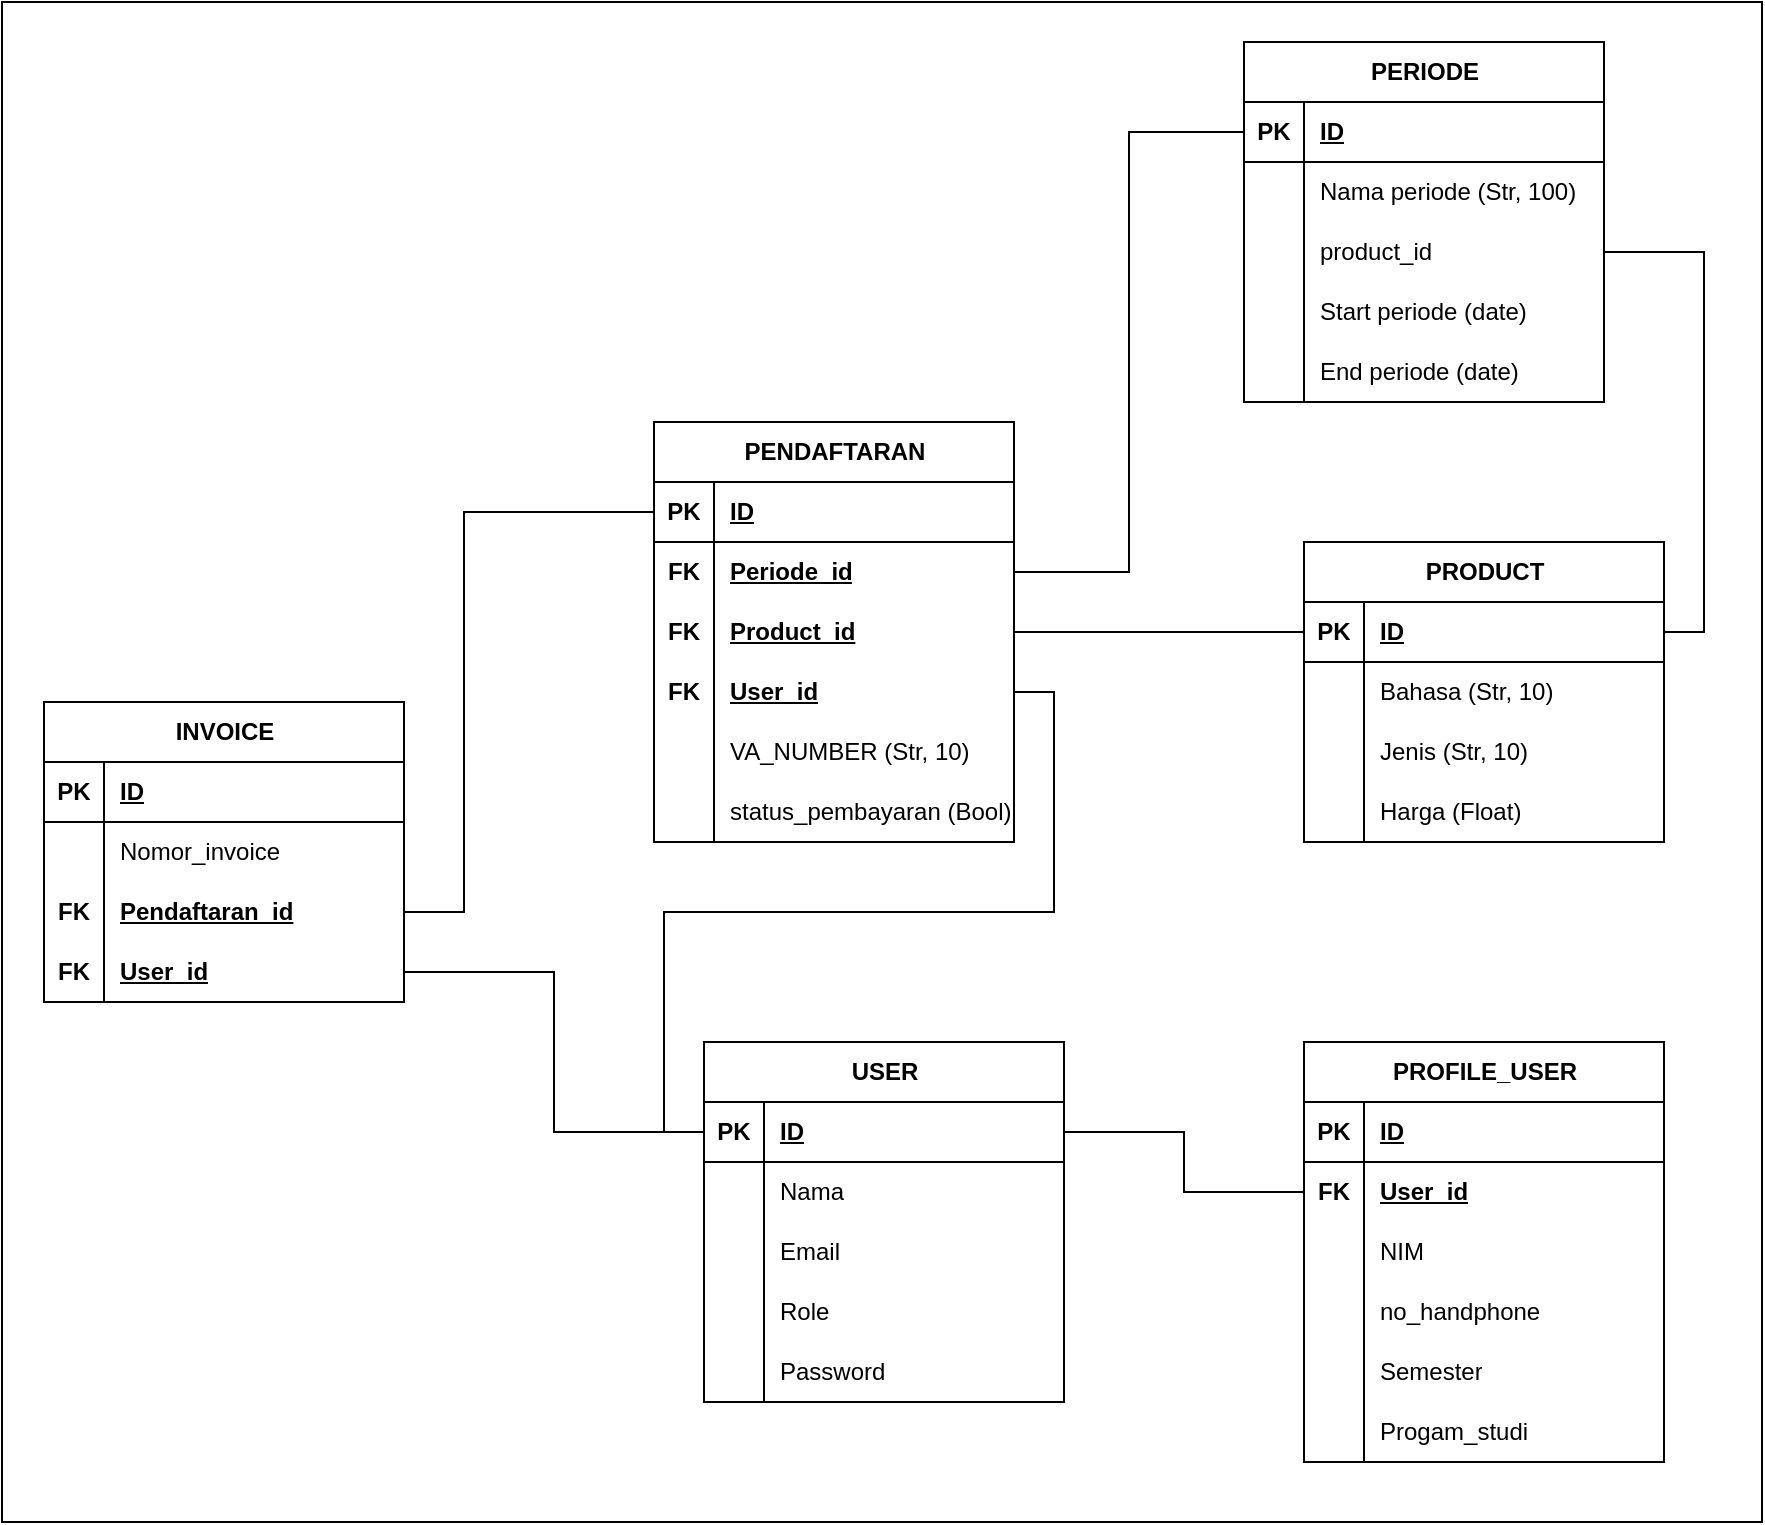 <mxfile version="21.1.5" type="device">
  <diagram name="Page-1" id="rP-vtgMovhmSjXOKPo4H">
    <mxGraphModel dx="1760" dy="924" grid="1" gridSize="10" guides="1" tooltips="1" connect="1" arrows="1" fold="1" page="1" pageScale="1" pageWidth="850" pageHeight="1100" math="0" shadow="0">
      <root>
        <mxCell id="0" />
        <mxCell id="1" parent="0" />
        <mxCell id="CBhzaZ_duoLaf4Y7LQS5-22" value="" style="rounded=0;whiteSpace=wrap;html=1;" vertex="1" parent="1">
          <mxGeometry width="880" height="760" as="geometry" />
        </mxCell>
        <mxCell id="bn5jRFNc3sSzFKXZeGzB-5" value="PENDAFTARAN" style="shape=table;startSize=30;container=1;collapsible=1;childLayout=tableLayout;fixedRows=1;rowLines=0;fontStyle=1;align=center;resizeLast=1;html=1;" parent="1" vertex="1">
          <mxGeometry x="326" y="210" width="180" height="210" as="geometry" />
        </mxCell>
        <mxCell id="bn5jRFNc3sSzFKXZeGzB-6" value="" style="shape=tableRow;horizontal=0;startSize=0;swimlaneHead=0;swimlaneBody=0;fillColor=none;collapsible=0;dropTarget=0;points=[[0,0.5],[1,0.5]];portConstraint=eastwest;top=0;left=0;right=0;bottom=1;" parent="bn5jRFNc3sSzFKXZeGzB-5" vertex="1">
          <mxGeometry y="30" width="180" height="30" as="geometry" />
        </mxCell>
        <mxCell id="bn5jRFNc3sSzFKXZeGzB-7" value="PK" style="shape=partialRectangle;connectable=0;fillColor=none;top=0;left=0;bottom=0;right=0;fontStyle=1;overflow=hidden;whiteSpace=wrap;html=1;" parent="bn5jRFNc3sSzFKXZeGzB-6" vertex="1">
          <mxGeometry width="30" height="30" as="geometry">
            <mxRectangle width="30" height="30" as="alternateBounds" />
          </mxGeometry>
        </mxCell>
        <mxCell id="bn5jRFNc3sSzFKXZeGzB-8" value="ID" style="shape=partialRectangle;connectable=0;fillColor=none;top=0;left=0;bottom=0;right=0;align=left;spacingLeft=6;fontStyle=5;overflow=hidden;whiteSpace=wrap;html=1;" parent="bn5jRFNc3sSzFKXZeGzB-6" vertex="1">
          <mxGeometry x="30" width="150" height="30" as="geometry">
            <mxRectangle width="150" height="30" as="alternateBounds" />
          </mxGeometry>
        </mxCell>
        <mxCell id="bn5jRFNc3sSzFKXZeGzB-18" value="" style="shape=tableRow;horizontal=0;startSize=0;swimlaneHead=0;swimlaneBody=0;fillColor=none;collapsible=0;dropTarget=0;points=[[0,0.5],[1,0.5]];portConstraint=eastwest;top=0;left=0;right=0;bottom=0;" parent="bn5jRFNc3sSzFKXZeGzB-5" vertex="1">
          <mxGeometry y="60" width="180" height="30" as="geometry" />
        </mxCell>
        <mxCell id="bn5jRFNc3sSzFKXZeGzB-19" value="&lt;b&gt;FK&lt;/b&gt;" style="shape=partialRectangle;connectable=0;fillColor=none;top=0;left=0;bottom=0;right=0;editable=1;overflow=hidden;whiteSpace=wrap;html=1;" parent="bn5jRFNc3sSzFKXZeGzB-18" vertex="1">
          <mxGeometry width="30" height="30" as="geometry">
            <mxRectangle width="30" height="30" as="alternateBounds" />
          </mxGeometry>
        </mxCell>
        <mxCell id="bn5jRFNc3sSzFKXZeGzB-20" value="&lt;b&gt;&lt;u&gt;Periode_id&lt;/u&gt;&lt;/b&gt;" style="shape=partialRectangle;connectable=0;fillColor=none;top=0;left=0;bottom=0;right=0;align=left;spacingLeft=6;overflow=hidden;whiteSpace=wrap;html=1;" parent="bn5jRFNc3sSzFKXZeGzB-18" vertex="1">
          <mxGeometry x="30" width="150" height="30" as="geometry">
            <mxRectangle width="150" height="30" as="alternateBounds" />
          </mxGeometry>
        </mxCell>
        <mxCell id="bn5jRFNc3sSzFKXZeGzB-9" value="" style="shape=tableRow;horizontal=0;startSize=0;swimlaneHead=0;swimlaneBody=0;fillColor=none;collapsible=0;dropTarget=0;points=[[0,0.5],[1,0.5]];portConstraint=eastwest;top=0;left=0;right=0;bottom=0;" parent="bn5jRFNc3sSzFKXZeGzB-5" vertex="1">
          <mxGeometry y="90" width="180" height="30" as="geometry" />
        </mxCell>
        <mxCell id="bn5jRFNc3sSzFKXZeGzB-10" value="&lt;b&gt;FK&lt;/b&gt;" style="shape=partialRectangle;connectable=0;fillColor=none;top=0;left=0;bottom=0;right=0;editable=1;overflow=hidden;whiteSpace=wrap;html=1;" parent="bn5jRFNc3sSzFKXZeGzB-9" vertex="1">
          <mxGeometry width="30" height="30" as="geometry">
            <mxRectangle width="30" height="30" as="alternateBounds" />
          </mxGeometry>
        </mxCell>
        <mxCell id="bn5jRFNc3sSzFKXZeGzB-11" value="&lt;b&gt;&lt;u&gt;Product_id&lt;/u&gt;&lt;/b&gt;" style="shape=partialRectangle;connectable=0;fillColor=none;top=0;left=0;bottom=0;right=0;align=left;spacingLeft=6;overflow=hidden;whiteSpace=wrap;html=1;" parent="bn5jRFNc3sSzFKXZeGzB-9" vertex="1">
          <mxGeometry x="30" width="150" height="30" as="geometry">
            <mxRectangle width="150" height="30" as="alternateBounds" />
          </mxGeometry>
        </mxCell>
        <mxCell id="bn5jRFNc3sSzFKXZeGzB-12" value="" style="shape=tableRow;horizontal=0;startSize=0;swimlaneHead=0;swimlaneBody=0;fillColor=none;collapsible=0;dropTarget=0;points=[[0,0.5],[1,0.5]];portConstraint=eastwest;top=0;left=0;right=0;bottom=0;" parent="bn5jRFNc3sSzFKXZeGzB-5" vertex="1">
          <mxGeometry y="120" width="180" height="30" as="geometry" />
        </mxCell>
        <mxCell id="bn5jRFNc3sSzFKXZeGzB-13" value="&lt;b&gt;FK&lt;/b&gt;" style="shape=partialRectangle;connectable=0;fillColor=none;top=0;left=0;bottom=0;right=0;editable=1;overflow=hidden;whiteSpace=wrap;html=1;" parent="bn5jRFNc3sSzFKXZeGzB-12" vertex="1">
          <mxGeometry width="30" height="30" as="geometry">
            <mxRectangle width="30" height="30" as="alternateBounds" />
          </mxGeometry>
        </mxCell>
        <mxCell id="bn5jRFNc3sSzFKXZeGzB-14" value="&lt;u&gt;&lt;b&gt;User_id&lt;/b&gt;&lt;/u&gt;" style="shape=partialRectangle;connectable=0;fillColor=none;top=0;left=0;bottom=0;right=0;align=left;spacingLeft=6;overflow=hidden;whiteSpace=wrap;html=1;" parent="bn5jRFNc3sSzFKXZeGzB-12" vertex="1">
          <mxGeometry x="30" width="150" height="30" as="geometry">
            <mxRectangle width="150" height="30" as="alternateBounds" />
          </mxGeometry>
        </mxCell>
        <mxCell id="bn5jRFNc3sSzFKXZeGzB-15" value="" style="shape=tableRow;horizontal=0;startSize=0;swimlaneHead=0;swimlaneBody=0;fillColor=none;collapsible=0;dropTarget=0;points=[[0,0.5],[1,0.5]];portConstraint=eastwest;top=0;left=0;right=0;bottom=0;" parent="bn5jRFNc3sSzFKXZeGzB-5" vertex="1">
          <mxGeometry y="150" width="180" height="30" as="geometry" />
        </mxCell>
        <mxCell id="bn5jRFNc3sSzFKXZeGzB-16" value="" style="shape=partialRectangle;connectable=0;fillColor=none;top=0;left=0;bottom=0;right=0;editable=1;overflow=hidden;whiteSpace=wrap;html=1;" parent="bn5jRFNc3sSzFKXZeGzB-15" vertex="1">
          <mxGeometry width="30" height="30" as="geometry">
            <mxRectangle width="30" height="30" as="alternateBounds" />
          </mxGeometry>
        </mxCell>
        <mxCell id="bn5jRFNc3sSzFKXZeGzB-17" value="VA_NUMBER (Str, 10)" style="shape=partialRectangle;connectable=0;fillColor=none;top=0;left=0;bottom=0;right=0;align=left;spacingLeft=6;overflow=hidden;whiteSpace=wrap;html=1;" parent="bn5jRFNc3sSzFKXZeGzB-15" vertex="1">
          <mxGeometry x="30" width="150" height="30" as="geometry">
            <mxRectangle width="150" height="30" as="alternateBounds" />
          </mxGeometry>
        </mxCell>
        <mxCell id="bn5jRFNc3sSzFKXZeGzB-21" value="" style="shape=tableRow;horizontal=0;startSize=0;swimlaneHead=0;swimlaneBody=0;fillColor=none;collapsible=0;dropTarget=0;points=[[0,0.5],[1,0.5]];portConstraint=eastwest;top=0;left=0;right=0;bottom=0;" parent="bn5jRFNc3sSzFKXZeGzB-5" vertex="1">
          <mxGeometry y="180" width="180" height="30" as="geometry" />
        </mxCell>
        <mxCell id="bn5jRFNc3sSzFKXZeGzB-22" value="" style="shape=partialRectangle;connectable=0;fillColor=none;top=0;left=0;bottom=0;right=0;editable=1;overflow=hidden;whiteSpace=wrap;html=1;" parent="bn5jRFNc3sSzFKXZeGzB-21" vertex="1">
          <mxGeometry width="30" height="30" as="geometry">
            <mxRectangle width="30" height="30" as="alternateBounds" />
          </mxGeometry>
        </mxCell>
        <mxCell id="bn5jRFNc3sSzFKXZeGzB-23" value="status_pembayaran (Bool)" style="shape=partialRectangle;connectable=0;fillColor=none;top=0;left=0;bottom=0;right=0;align=left;spacingLeft=6;overflow=hidden;whiteSpace=wrap;html=1;" parent="bn5jRFNc3sSzFKXZeGzB-21" vertex="1">
          <mxGeometry x="30" width="150" height="30" as="geometry">
            <mxRectangle width="150" height="30" as="alternateBounds" />
          </mxGeometry>
        </mxCell>
        <mxCell id="bn5jRFNc3sSzFKXZeGzB-24" value="PRODUCT" style="shape=table;startSize=30;container=1;collapsible=1;childLayout=tableLayout;fixedRows=1;rowLines=0;fontStyle=1;align=center;resizeLast=1;html=1;" parent="1" vertex="1">
          <mxGeometry x="651" y="270" width="180" height="150" as="geometry" />
        </mxCell>
        <mxCell id="bn5jRFNc3sSzFKXZeGzB-25" value="" style="shape=tableRow;horizontal=0;startSize=0;swimlaneHead=0;swimlaneBody=0;fillColor=none;collapsible=0;dropTarget=0;points=[[0,0.5],[1,0.5]];portConstraint=eastwest;top=0;left=0;right=0;bottom=1;" parent="bn5jRFNc3sSzFKXZeGzB-24" vertex="1">
          <mxGeometry y="30" width="180" height="30" as="geometry" />
        </mxCell>
        <mxCell id="bn5jRFNc3sSzFKXZeGzB-26" value="PK" style="shape=partialRectangle;connectable=0;fillColor=none;top=0;left=0;bottom=0;right=0;fontStyle=1;overflow=hidden;whiteSpace=wrap;html=1;" parent="bn5jRFNc3sSzFKXZeGzB-25" vertex="1">
          <mxGeometry width="30" height="30" as="geometry">
            <mxRectangle width="30" height="30" as="alternateBounds" />
          </mxGeometry>
        </mxCell>
        <mxCell id="bn5jRFNc3sSzFKXZeGzB-27" value="ID" style="shape=partialRectangle;connectable=0;fillColor=none;top=0;left=0;bottom=0;right=0;align=left;spacingLeft=6;fontStyle=5;overflow=hidden;whiteSpace=wrap;html=1;" parent="bn5jRFNc3sSzFKXZeGzB-25" vertex="1">
          <mxGeometry x="30" width="150" height="30" as="geometry">
            <mxRectangle width="150" height="30" as="alternateBounds" />
          </mxGeometry>
        </mxCell>
        <mxCell id="bn5jRFNc3sSzFKXZeGzB-28" value="" style="shape=tableRow;horizontal=0;startSize=0;swimlaneHead=0;swimlaneBody=0;fillColor=none;collapsible=0;dropTarget=0;points=[[0,0.5],[1,0.5]];portConstraint=eastwest;top=0;left=0;right=0;bottom=0;" parent="bn5jRFNc3sSzFKXZeGzB-24" vertex="1">
          <mxGeometry y="60" width="180" height="30" as="geometry" />
        </mxCell>
        <mxCell id="bn5jRFNc3sSzFKXZeGzB-29" value="" style="shape=partialRectangle;connectable=0;fillColor=none;top=0;left=0;bottom=0;right=0;editable=1;overflow=hidden;whiteSpace=wrap;html=1;" parent="bn5jRFNc3sSzFKXZeGzB-28" vertex="1">
          <mxGeometry width="30" height="30" as="geometry">
            <mxRectangle width="30" height="30" as="alternateBounds" />
          </mxGeometry>
        </mxCell>
        <mxCell id="bn5jRFNc3sSzFKXZeGzB-30" value="Bahasa (Str, 10)" style="shape=partialRectangle;connectable=0;fillColor=none;top=0;left=0;bottom=0;right=0;align=left;spacingLeft=6;overflow=hidden;whiteSpace=wrap;html=1;" parent="bn5jRFNc3sSzFKXZeGzB-28" vertex="1">
          <mxGeometry x="30" width="150" height="30" as="geometry">
            <mxRectangle width="150" height="30" as="alternateBounds" />
          </mxGeometry>
        </mxCell>
        <mxCell id="bn5jRFNc3sSzFKXZeGzB-31" value="" style="shape=tableRow;horizontal=0;startSize=0;swimlaneHead=0;swimlaneBody=0;fillColor=none;collapsible=0;dropTarget=0;points=[[0,0.5],[1,0.5]];portConstraint=eastwest;top=0;left=0;right=0;bottom=0;" parent="bn5jRFNc3sSzFKXZeGzB-24" vertex="1">
          <mxGeometry y="90" width="180" height="30" as="geometry" />
        </mxCell>
        <mxCell id="bn5jRFNc3sSzFKXZeGzB-32" value="" style="shape=partialRectangle;connectable=0;fillColor=none;top=0;left=0;bottom=0;right=0;editable=1;overflow=hidden;whiteSpace=wrap;html=1;" parent="bn5jRFNc3sSzFKXZeGzB-31" vertex="1">
          <mxGeometry width="30" height="30" as="geometry">
            <mxRectangle width="30" height="30" as="alternateBounds" />
          </mxGeometry>
        </mxCell>
        <mxCell id="bn5jRFNc3sSzFKXZeGzB-33" value="Jenis (Str, 10)" style="shape=partialRectangle;connectable=0;fillColor=none;top=0;left=0;bottom=0;right=0;align=left;spacingLeft=6;overflow=hidden;whiteSpace=wrap;html=1;" parent="bn5jRFNc3sSzFKXZeGzB-31" vertex="1">
          <mxGeometry x="30" width="150" height="30" as="geometry">
            <mxRectangle width="150" height="30" as="alternateBounds" />
          </mxGeometry>
        </mxCell>
        <mxCell id="bn5jRFNc3sSzFKXZeGzB-34" value="" style="shape=tableRow;horizontal=0;startSize=0;swimlaneHead=0;swimlaneBody=0;fillColor=none;collapsible=0;dropTarget=0;points=[[0,0.5],[1,0.5]];portConstraint=eastwest;top=0;left=0;right=0;bottom=0;" parent="bn5jRFNc3sSzFKXZeGzB-24" vertex="1">
          <mxGeometry y="120" width="180" height="30" as="geometry" />
        </mxCell>
        <mxCell id="bn5jRFNc3sSzFKXZeGzB-35" value="" style="shape=partialRectangle;connectable=0;fillColor=none;top=0;left=0;bottom=0;right=0;editable=1;overflow=hidden;whiteSpace=wrap;html=1;" parent="bn5jRFNc3sSzFKXZeGzB-34" vertex="1">
          <mxGeometry width="30" height="30" as="geometry">
            <mxRectangle width="30" height="30" as="alternateBounds" />
          </mxGeometry>
        </mxCell>
        <mxCell id="bn5jRFNc3sSzFKXZeGzB-36" value="Harga (Float)" style="shape=partialRectangle;connectable=0;fillColor=none;top=0;left=0;bottom=0;right=0;align=left;spacingLeft=6;overflow=hidden;whiteSpace=wrap;html=1;" parent="bn5jRFNc3sSzFKXZeGzB-34" vertex="1">
          <mxGeometry x="30" width="150" height="30" as="geometry">
            <mxRectangle width="150" height="30" as="alternateBounds" />
          </mxGeometry>
        </mxCell>
        <mxCell id="bn5jRFNc3sSzFKXZeGzB-43" value="PERIODE" style="shape=table;startSize=30;container=1;collapsible=1;childLayout=tableLayout;fixedRows=1;rowLines=0;fontStyle=1;align=center;resizeLast=1;html=1;" parent="1" vertex="1">
          <mxGeometry x="621" y="20" width="180" height="180" as="geometry" />
        </mxCell>
        <mxCell id="bn5jRFNc3sSzFKXZeGzB-44" value="" style="shape=tableRow;horizontal=0;startSize=0;swimlaneHead=0;swimlaneBody=0;fillColor=none;collapsible=0;dropTarget=0;points=[[0,0.5],[1,0.5]];portConstraint=eastwest;top=0;left=0;right=0;bottom=1;" parent="bn5jRFNc3sSzFKXZeGzB-43" vertex="1">
          <mxGeometry y="30" width="180" height="30" as="geometry" />
        </mxCell>
        <mxCell id="bn5jRFNc3sSzFKXZeGzB-45" value="PK" style="shape=partialRectangle;connectable=0;fillColor=none;top=0;left=0;bottom=0;right=0;fontStyle=1;overflow=hidden;whiteSpace=wrap;html=1;" parent="bn5jRFNc3sSzFKXZeGzB-44" vertex="1">
          <mxGeometry width="30" height="30" as="geometry">
            <mxRectangle width="30" height="30" as="alternateBounds" />
          </mxGeometry>
        </mxCell>
        <mxCell id="bn5jRFNc3sSzFKXZeGzB-46" value="ID" style="shape=partialRectangle;connectable=0;fillColor=none;top=0;left=0;bottom=0;right=0;align=left;spacingLeft=6;fontStyle=5;overflow=hidden;whiteSpace=wrap;html=1;" parent="bn5jRFNc3sSzFKXZeGzB-44" vertex="1">
          <mxGeometry x="30" width="150" height="30" as="geometry">
            <mxRectangle width="150" height="30" as="alternateBounds" />
          </mxGeometry>
        </mxCell>
        <mxCell id="bn5jRFNc3sSzFKXZeGzB-47" value="" style="shape=tableRow;horizontal=0;startSize=0;swimlaneHead=0;swimlaneBody=0;fillColor=none;collapsible=0;dropTarget=0;points=[[0,0.5],[1,0.5]];portConstraint=eastwest;top=0;left=0;right=0;bottom=0;" parent="bn5jRFNc3sSzFKXZeGzB-43" vertex="1">
          <mxGeometry y="60" width="180" height="30" as="geometry" />
        </mxCell>
        <mxCell id="bn5jRFNc3sSzFKXZeGzB-48" value="" style="shape=partialRectangle;connectable=0;fillColor=none;top=0;left=0;bottom=0;right=0;editable=1;overflow=hidden;whiteSpace=wrap;html=1;" parent="bn5jRFNc3sSzFKXZeGzB-47" vertex="1">
          <mxGeometry width="30" height="30" as="geometry">
            <mxRectangle width="30" height="30" as="alternateBounds" />
          </mxGeometry>
        </mxCell>
        <mxCell id="bn5jRFNc3sSzFKXZeGzB-49" value="Nama periode (Str, 100)" style="shape=partialRectangle;connectable=0;fillColor=none;top=0;left=0;bottom=0;right=0;align=left;spacingLeft=6;overflow=hidden;whiteSpace=wrap;html=1;" parent="bn5jRFNc3sSzFKXZeGzB-47" vertex="1">
          <mxGeometry x="30" width="150" height="30" as="geometry">
            <mxRectangle width="150" height="30" as="alternateBounds" />
          </mxGeometry>
        </mxCell>
        <mxCell id="CBhzaZ_duoLaf4Y7LQS5-14" value="" style="shape=tableRow;horizontal=0;startSize=0;swimlaneHead=0;swimlaneBody=0;fillColor=none;collapsible=0;dropTarget=0;points=[[0,0.5],[1,0.5]];portConstraint=eastwest;top=0;left=0;right=0;bottom=0;" vertex="1" parent="bn5jRFNc3sSzFKXZeGzB-43">
          <mxGeometry y="90" width="180" height="30" as="geometry" />
        </mxCell>
        <mxCell id="CBhzaZ_duoLaf4Y7LQS5-15" value="" style="shape=partialRectangle;connectable=0;fillColor=none;top=0;left=0;bottom=0;right=0;editable=1;overflow=hidden;whiteSpace=wrap;html=1;" vertex="1" parent="CBhzaZ_duoLaf4Y7LQS5-14">
          <mxGeometry width="30" height="30" as="geometry">
            <mxRectangle width="30" height="30" as="alternateBounds" />
          </mxGeometry>
        </mxCell>
        <mxCell id="CBhzaZ_duoLaf4Y7LQS5-16" value="product_id" style="shape=partialRectangle;connectable=0;fillColor=none;top=0;left=0;bottom=0;right=0;align=left;spacingLeft=6;overflow=hidden;whiteSpace=wrap;html=1;" vertex="1" parent="CBhzaZ_duoLaf4Y7LQS5-14">
          <mxGeometry x="30" width="150" height="30" as="geometry">
            <mxRectangle width="150" height="30" as="alternateBounds" />
          </mxGeometry>
        </mxCell>
        <mxCell id="bn5jRFNc3sSzFKXZeGzB-50" value="" style="shape=tableRow;horizontal=0;startSize=0;swimlaneHead=0;swimlaneBody=0;fillColor=none;collapsible=0;dropTarget=0;points=[[0,0.5],[1,0.5]];portConstraint=eastwest;top=0;left=0;right=0;bottom=0;" parent="bn5jRFNc3sSzFKXZeGzB-43" vertex="1">
          <mxGeometry y="120" width="180" height="30" as="geometry" />
        </mxCell>
        <mxCell id="bn5jRFNc3sSzFKXZeGzB-51" value="" style="shape=partialRectangle;connectable=0;fillColor=none;top=0;left=0;bottom=0;right=0;editable=1;overflow=hidden;whiteSpace=wrap;html=1;" parent="bn5jRFNc3sSzFKXZeGzB-50" vertex="1">
          <mxGeometry width="30" height="30" as="geometry">
            <mxRectangle width="30" height="30" as="alternateBounds" />
          </mxGeometry>
        </mxCell>
        <mxCell id="bn5jRFNc3sSzFKXZeGzB-52" value="Start periode (date)" style="shape=partialRectangle;connectable=0;fillColor=none;top=0;left=0;bottom=0;right=0;align=left;spacingLeft=6;overflow=hidden;whiteSpace=wrap;html=1;" parent="bn5jRFNc3sSzFKXZeGzB-50" vertex="1">
          <mxGeometry x="30" width="150" height="30" as="geometry">
            <mxRectangle width="150" height="30" as="alternateBounds" />
          </mxGeometry>
        </mxCell>
        <mxCell id="bn5jRFNc3sSzFKXZeGzB-53" value="" style="shape=tableRow;horizontal=0;startSize=0;swimlaneHead=0;swimlaneBody=0;fillColor=none;collapsible=0;dropTarget=0;points=[[0,0.5],[1,0.5]];portConstraint=eastwest;top=0;left=0;right=0;bottom=0;" parent="bn5jRFNc3sSzFKXZeGzB-43" vertex="1">
          <mxGeometry y="150" width="180" height="30" as="geometry" />
        </mxCell>
        <mxCell id="bn5jRFNc3sSzFKXZeGzB-54" value="" style="shape=partialRectangle;connectable=0;fillColor=none;top=0;left=0;bottom=0;right=0;editable=1;overflow=hidden;whiteSpace=wrap;html=1;" parent="bn5jRFNc3sSzFKXZeGzB-53" vertex="1">
          <mxGeometry width="30" height="30" as="geometry">
            <mxRectangle width="30" height="30" as="alternateBounds" />
          </mxGeometry>
        </mxCell>
        <mxCell id="bn5jRFNc3sSzFKXZeGzB-55" value="End periode (date)" style="shape=partialRectangle;connectable=0;fillColor=none;top=0;left=0;bottom=0;right=0;align=left;spacingLeft=6;overflow=hidden;whiteSpace=wrap;html=1;" parent="bn5jRFNc3sSzFKXZeGzB-53" vertex="1">
          <mxGeometry x="30" width="150" height="30" as="geometry">
            <mxRectangle width="150" height="30" as="alternateBounds" />
          </mxGeometry>
        </mxCell>
        <mxCell id="bn5jRFNc3sSzFKXZeGzB-60" value="USER" style="shape=table;startSize=30;container=1;collapsible=1;childLayout=tableLayout;fixedRows=1;rowLines=0;fontStyle=1;align=center;resizeLast=1;html=1;" parent="1" vertex="1">
          <mxGeometry x="351" y="520" width="180" height="180" as="geometry" />
        </mxCell>
        <mxCell id="bn5jRFNc3sSzFKXZeGzB-61" value="" style="shape=tableRow;horizontal=0;startSize=0;swimlaneHead=0;swimlaneBody=0;fillColor=none;collapsible=0;dropTarget=0;points=[[0,0.5],[1,0.5]];portConstraint=eastwest;top=0;left=0;right=0;bottom=1;" parent="bn5jRFNc3sSzFKXZeGzB-60" vertex="1">
          <mxGeometry y="30" width="180" height="30" as="geometry" />
        </mxCell>
        <mxCell id="bn5jRFNc3sSzFKXZeGzB-62" value="PK" style="shape=partialRectangle;connectable=0;fillColor=none;top=0;left=0;bottom=0;right=0;fontStyle=1;overflow=hidden;whiteSpace=wrap;html=1;" parent="bn5jRFNc3sSzFKXZeGzB-61" vertex="1">
          <mxGeometry width="30" height="30" as="geometry">
            <mxRectangle width="30" height="30" as="alternateBounds" />
          </mxGeometry>
        </mxCell>
        <mxCell id="bn5jRFNc3sSzFKXZeGzB-63" value="ID" style="shape=partialRectangle;connectable=0;fillColor=none;top=0;left=0;bottom=0;right=0;align=left;spacingLeft=6;fontStyle=5;overflow=hidden;whiteSpace=wrap;html=1;" parent="bn5jRFNc3sSzFKXZeGzB-61" vertex="1">
          <mxGeometry x="30" width="150" height="30" as="geometry">
            <mxRectangle width="150" height="30" as="alternateBounds" />
          </mxGeometry>
        </mxCell>
        <mxCell id="bn5jRFNc3sSzFKXZeGzB-64" value="" style="shape=tableRow;horizontal=0;startSize=0;swimlaneHead=0;swimlaneBody=0;fillColor=none;collapsible=0;dropTarget=0;points=[[0,0.5],[1,0.5]];portConstraint=eastwest;top=0;left=0;right=0;bottom=0;" parent="bn5jRFNc3sSzFKXZeGzB-60" vertex="1">
          <mxGeometry y="60" width="180" height="30" as="geometry" />
        </mxCell>
        <mxCell id="bn5jRFNc3sSzFKXZeGzB-65" value="" style="shape=partialRectangle;connectable=0;fillColor=none;top=0;left=0;bottom=0;right=0;editable=1;overflow=hidden;whiteSpace=wrap;html=1;" parent="bn5jRFNc3sSzFKXZeGzB-64" vertex="1">
          <mxGeometry width="30" height="30" as="geometry">
            <mxRectangle width="30" height="30" as="alternateBounds" />
          </mxGeometry>
        </mxCell>
        <mxCell id="bn5jRFNc3sSzFKXZeGzB-66" value="Nama" style="shape=partialRectangle;connectable=0;fillColor=none;top=0;left=0;bottom=0;right=0;align=left;spacingLeft=6;overflow=hidden;whiteSpace=wrap;html=1;" parent="bn5jRFNc3sSzFKXZeGzB-64" vertex="1">
          <mxGeometry x="30" width="150" height="30" as="geometry">
            <mxRectangle width="150" height="30" as="alternateBounds" />
          </mxGeometry>
        </mxCell>
        <mxCell id="bn5jRFNc3sSzFKXZeGzB-73" value="" style="shape=tableRow;horizontal=0;startSize=0;swimlaneHead=0;swimlaneBody=0;fillColor=none;collapsible=0;dropTarget=0;points=[[0,0.5],[1,0.5]];portConstraint=eastwest;top=0;left=0;right=0;bottom=0;" parent="bn5jRFNc3sSzFKXZeGzB-60" vertex="1">
          <mxGeometry y="90" width="180" height="30" as="geometry" />
        </mxCell>
        <mxCell id="bn5jRFNc3sSzFKXZeGzB-74" value="" style="shape=partialRectangle;connectable=0;fillColor=none;top=0;left=0;bottom=0;right=0;editable=1;overflow=hidden;whiteSpace=wrap;html=1;" parent="bn5jRFNc3sSzFKXZeGzB-73" vertex="1">
          <mxGeometry width="30" height="30" as="geometry">
            <mxRectangle width="30" height="30" as="alternateBounds" />
          </mxGeometry>
        </mxCell>
        <mxCell id="bn5jRFNc3sSzFKXZeGzB-75" value="Email" style="shape=partialRectangle;connectable=0;fillColor=none;top=0;left=0;bottom=0;right=0;align=left;spacingLeft=6;overflow=hidden;whiteSpace=wrap;html=1;" parent="bn5jRFNc3sSzFKXZeGzB-73" vertex="1">
          <mxGeometry x="30" width="150" height="30" as="geometry">
            <mxRectangle width="150" height="30" as="alternateBounds" />
          </mxGeometry>
        </mxCell>
        <mxCell id="bn5jRFNc3sSzFKXZeGzB-76" value="" style="shape=tableRow;horizontal=0;startSize=0;swimlaneHead=0;swimlaneBody=0;fillColor=none;collapsible=0;dropTarget=0;points=[[0,0.5],[1,0.5]];portConstraint=eastwest;top=0;left=0;right=0;bottom=0;" parent="bn5jRFNc3sSzFKXZeGzB-60" vertex="1">
          <mxGeometry y="120" width="180" height="30" as="geometry" />
        </mxCell>
        <mxCell id="bn5jRFNc3sSzFKXZeGzB-77" value="" style="shape=partialRectangle;connectable=0;fillColor=none;top=0;left=0;bottom=0;right=0;editable=1;overflow=hidden;whiteSpace=wrap;html=1;" parent="bn5jRFNc3sSzFKXZeGzB-76" vertex="1">
          <mxGeometry width="30" height="30" as="geometry">
            <mxRectangle width="30" height="30" as="alternateBounds" />
          </mxGeometry>
        </mxCell>
        <mxCell id="bn5jRFNc3sSzFKXZeGzB-78" value="Role" style="shape=partialRectangle;connectable=0;fillColor=none;top=0;left=0;bottom=0;right=0;align=left;spacingLeft=6;overflow=hidden;whiteSpace=wrap;html=1;" parent="bn5jRFNc3sSzFKXZeGzB-76" vertex="1">
          <mxGeometry x="30" width="150" height="30" as="geometry">
            <mxRectangle width="150" height="30" as="alternateBounds" />
          </mxGeometry>
        </mxCell>
        <mxCell id="bn5jRFNc3sSzFKXZeGzB-79" value="" style="shape=tableRow;horizontal=0;startSize=0;swimlaneHead=0;swimlaneBody=0;fillColor=none;collapsible=0;dropTarget=0;points=[[0,0.5],[1,0.5]];portConstraint=eastwest;top=0;left=0;right=0;bottom=0;" parent="bn5jRFNc3sSzFKXZeGzB-60" vertex="1">
          <mxGeometry y="150" width="180" height="30" as="geometry" />
        </mxCell>
        <mxCell id="bn5jRFNc3sSzFKXZeGzB-80" value="" style="shape=partialRectangle;connectable=0;fillColor=none;top=0;left=0;bottom=0;right=0;editable=1;overflow=hidden;whiteSpace=wrap;html=1;" parent="bn5jRFNc3sSzFKXZeGzB-79" vertex="1">
          <mxGeometry width="30" height="30" as="geometry">
            <mxRectangle width="30" height="30" as="alternateBounds" />
          </mxGeometry>
        </mxCell>
        <mxCell id="bn5jRFNc3sSzFKXZeGzB-81" value="Password" style="shape=partialRectangle;connectable=0;fillColor=none;top=0;left=0;bottom=0;right=0;align=left;spacingLeft=6;overflow=hidden;whiteSpace=wrap;html=1;" parent="bn5jRFNc3sSzFKXZeGzB-79" vertex="1">
          <mxGeometry x="30" width="150" height="30" as="geometry">
            <mxRectangle width="150" height="30" as="alternateBounds" />
          </mxGeometry>
        </mxCell>
        <mxCell id="KjUmgRnLt83pCvjHHSdY-17" value="PROFILE_USER" style="shape=table;startSize=30;container=1;collapsible=1;childLayout=tableLayout;fixedRows=1;rowLines=0;fontStyle=1;align=center;resizeLast=1;html=1;" parent="1" vertex="1">
          <mxGeometry x="651" y="520" width="180" height="210" as="geometry" />
        </mxCell>
        <mxCell id="KjUmgRnLt83pCvjHHSdY-18" value="" style="shape=tableRow;horizontal=0;startSize=0;swimlaneHead=0;swimlaneBody=0;fillColor=none;collapsible=0;dropTarget=0;points=[[0,0.5],[1,0.5]];portConstraint=eastwest;top=0;left=0;right=0;bottom=1;" parent="KjUmgRnLt83pCvjHHSdY-17" vertex="1">
          <mxGeometry y="30" width="180" height="30" as="geometry" />
        </mxCell>
        <mxCell id="KjUmgRnLt83pCvjHHSdY-19" value="PK" style="shape=partialRectangle;connectable=0;fillColor=none;top=0;left=0;bottom=0;right=0;fontStyle=1;overflow=hidden;whiteSpace=wrap;html=1;" parent="KjUmgRnLt83pCvjHHSdY-18" vertex="1">
          <mxGeometry width="30" height="30" as="geometry">
            <mxRectangle width="30" height="30" as="alternateBounds" />
          </mxGeometry>
        </mxCell>
        <mxCell id="KjUmgRnLt83pCvjHHSdY-20" value="ID" style="shape=partialRectangle;connectable=0;fillColor=none;top=0;left=0;bottom=0;right=0;align=left;spacingLeft=6;fontStyle=5;overflow=hidden;whiteSpace=wrap;html=1;" parent="KjUmgRnLt83pCvjHHSdY-18" vertex="1">
          <mxGeometry x="30" width="150" height="30" as="geometry">
            <mxRectangle width="150" height="30" as="alternateBounds" />
          </mxGeometry>
        </mxCell>
        <mxCell id="KjUmgRnLt83pCvjHHSdY-21" value="" style="shape=tableRow;horizontal=0;startSize=0;swimlaneHead=0;swimlaneBody=0;fillColor=none;collapsible=0;dropTarget=0;points=[[0,0.5],[1,0.5]];portConstraint=eastwest;top=0;left=0;right=0;bottom=0;" parent="KjUmgRnLt83pCvjHHSdY-17" vertex="1">
          <mxGeometry y="60" width="180" height="30" as="geometry" />
        </mxCell>
        <mxCell id="KjUmgRnLt83pCvjHHSdY-22" value="&lt;b&gt;FK&lt;/b&gt;" style="shape=partialRectangle;connectable=0;fillColor=none;top=0;left=0;bottom=0;right=0;editable=1;overflow=hidden;whiteSpace=wrap;html=1;" parent="KjUmgRnLt83pCvjHHSdY-21" vertex="1">
          <mxGeometry width="30" height="30" as="geometry">
            <mxRectangle width="30" height="30" as="alternateBounds" />
          </mxGeometry>
        </mxCell>
        <mxCell id="KjUmgRnLt83pCvjHHSdY-23" value="&lt;b&gt;&lt;u&gt;User_id&lt;/u&gt;&lt;/b&gt;" style="shape=partialRectangle;connectable=0;fillColor=none;top=0;left=0;bottom=0;right=0;align=left;spacingLeft=6;overflow=hidden;whiteSpace=wrap;html=1;" parent="KjUmgRnLt83pCvjHHSdY-21" vertex="1">
          <mxGeometry x="30" width="150" height="30" as="geometry">
            <mxRectangle width="150" height="30" as="alternateBounds" />
          </mxGeometry>
        </mxCell>
        <mxCell id="KjUmgRnLt83pCvjHHSdY-24" value="" style="shape=tableRow;horizontal=0;startSize=0;swimlaneHead=0;swimlaneBody=0;fillColor=none;collapsible=0;dropTarget=0;points=[[0,0.5],[1,0.5]];portConstraint=eastwest;top=0;left=0;right=0;bottom=0;" parent="KjUmgRnLt83pCvjHHSdY-17" vertex="1">
          <mxGeometry y="90" width="180" height="30" as="geometry" />
        </mxCell>
        <mxCell id="KjUmgRnLt83pCvjHHSdY-25" value="" style="shape=partialRectangle;connectable=0;fillColor=none;top=0;left=0;bottom=0;right=0;editable=1;overflow=hidden;whiteSpace=wrap;html=1;" parent="KjUmgRnLt83pCvjHHSdY-24" vertex="1">
          <mxGeometry width="30" height="30" as="geometry">
            <mxRectangle width="30" height="30" as="alternateBounds" />
          </mxGeometry>
        </mxCell>
        <mxCell id="KjUmgRnLt83pCvjHHSdY-26" value="NIM" style="shape=partialRectangle;connectable=0;fillColor=none;top=0;left=0;bottom=0;right=0;align=left;spacingLeft=6;overflow=hidden;whiteSpace=wrap;html=1;" parent="KjUmgRnLt83pCvjHHSdY-24" vertex="1">
          <mxGeometry x="30" width="150" height="30" as="geometry">
            <mxRectangle width="150" height="30" as="alternateBounds" />
          </mxGeometry>
        </mxCell>
        <mxCell id="KjUmgRnLt83pCvjHHSdY-27" value="" style="shape=tableRow;horizontal=0;startSize=0;swimlaneHead=0;swimlaneBody=0;fillColor=none;collapsible=0;dropTarget=0;points=[[0,0.5],[1,0.5]];portConstraint=eastwest;top=0;left=0;right=0;bottom=0;" parent="KjUmgRnLt83pCvjHHSdY-17" vertex="1">
          <mxGeometry y="120" width="180" height="30" as="geometry" />
        </mxCell>
        <mxCell id="KjUmgRnLt83pCvjHHSdY-28" value="" style="shape=partialRectangle;connectable=0;fillColor=none;top=0;left=0;bottom=0;right=0;editable=1;overflow=hidden;whiteSpace=wrap;html=1;" parent="KjUmgRnLt83pCvjHHSdY-27" vertex="1">
          <mxGeometry width="30" height="30" as="geometry">
            <mxRectangle width="30" height="30" as="alternateBounds" />
          </mxGeometry>
        </mxCell>
        <mxCell id="KjUmgRnLt83pCvjHHSdY-29" value="no_handphone" style="shape=partialRectangle;connectable=0;fillColor=none;top=0;left=0;bottom=0;right=0;align=left;spacingLeft=6;overflow=hidden;whiteSpace=wrap;html=1;" parent="KjUmgRnLt83pCvjHHSdY-27" vertex="1">
          <mxGeometry x="30" width="150" height="30" as="geometry">
            <mxRectangle width="150" height="30" as="alternateBounds" />
          </mxGeometry>
        </mxCell>
        <mxCell id="KjUmgRnLt83pCvjHHSdY-30" value="" style="shape=tableRow;horizontal=0;startSize=0;swimlaneHead=0;swimlaneBody=0;fillColor=none;collapsible=0;dropTarget=0;points=[[0,0.5],[1,0.5]];portConstraint=eastwest;top=0;left=0;right=0;bottom=0;" parent="KjUmgRnLt83pCvjHHSdY-17" vertex="1">
          <mxGeometry y="150" width="180" height="30" as="geometry" />
        </mxCell>
        <mxCell id="KjUmgRnLt83pCvjHHSdY-31" value="" style="shape=partialRectangle;connectable=0;fillColor=none;top=0;left=0;bottom=0;right=0;editable=1;overflow=hidden;whiteSpace=wrap;html=1;" parent="KjUmgRnLt83pCvjHHSdY-30" vertex="1">
          <mxGeometry width="30" height="30" as="geometry">
            <mxRectangle width="30" height="30" as="alternateBounds" />
          </mxGeometry>
        </mxCell>
        <mxCell id="KjUmgRnLt83pCvjHHSdY-32" value="Semester" style="shape=partialRectangle;connectable=0;fillColor=none;top=0;left=0;bottom=0;right=0;align=left;spacingLeft=6;overflow=hidden;whiteSpace=wrap;html=1;" parent="KjUmgRnLt83pCvjHHSdY-30" vertex="1">
          <mxGeometry x="30" width="150" height="30" as="geometry">
            <mxRectangle width="150" height="30" as="alternateBounds" />
          </mxGeometry>
        </mxCell>
        <mxCell id="KjUmgRnLt83pCvjHHSdY-33" value="" style="shape=tableRow;horizontal=0;startSize=0;swimlaneHead=0;swimlaneBody=0;fillColor=none;collapsible=0;dropTarget=0;points=[[0,0.5],[1,0.5]];portConstraint=eastwest;top=0;left=0;right=0;bottom=0;" parent="KjUmgRnLt83pCvjHHSdY-17" vertex="1">
          <mxGeometry y="180" width="180" height="30" as="geometry" />
        </mxCell>
        <mxCell id="KjUmgRnLt83pCvjHHSdY-34" value="" style="shape=partialRectangle;connectable=0;fillColor=none;top=0;left=0;bottom=0;right=0;editable=1;overflow=hidden;whiteSpace=wrap;html=1;" parent="KjUmgRnLt83pCvjHHSdY-33" vertex="1">
          <mxGeometry width="30" height="30" as="geometry">
            <mxRectangle width="30" height="30" as="alternateBounds" />
          </mxGeometry>
        </mxCell>
        <mxCell id="KjUmgRnLt83pCvjHHSdY-35" value="Progam_studi" style="shape=partialRectangle;connectable=0;fillColor=none;top=0;left=0;bottom=0;right=0;align=left;spacingLeft=6;overflow=hidden;whiteSpace=wrap;html=1;" parent="KjUmgRnLt83pCvjHHSdY-33" vertex="1">
          <mxGeometry x="30" width="150" height="30" as="geometry">
            <mxRectangle width="150" height="30" as="alternateBounds" />
          </mxGeometry>
        </mxCell>
        <mxCell id="KjUmgRnLt83pCvjHHSdY-36" style="edgeStyle=orthogonalEdgeStyle;rounded=0;orthogonalLoop=1;jettySize=auto;html=1;exitX=0;exitY=0.5;exitDx=0;exitDy=0;entryX=1;entryY=0.5;entryDx=0;entryDy=0;endArrow=none;endFill=0;" parent="1" source="bn5jRFNc3sSzFKXZeGzB-25" target="bn5jRFNc3sSzFKXZeGzB-9" edge="1">
          <mxGeometry relative="1" as="geometry" />
        </mxCell>
        <mxCell id="KjUmgRnLt83pCvjHHSdY-41" style="edgeStyle=orthogonalEdgeStyle;rounded=0;orthogonalLoop=1;jettySize=auto;html=1;exitX=1;exitY=0.5;exitDx=0;exitDy=0;entryX=0;entryY=0.5;entryDx=0;entryDy=0;endArrow=none;endFill=0;" parent="1" source="bn5jRFNc3sSzFKXZeGzB-12" target="bn5jRFNc3sSzFKXZeGzB-61" edge="1">
          <mxGeometry relative="1" as="geometry" />
        </mxCell>
        <mxCell id="KjUmgRnLt83pCvjHHSdY-42" style="edgeStyle=orthogonalEdgeStyle;rounded=0;orthogonalLoop=1;jettySize=auto;html=1;exitX=0;exitY=0.5;exitDx=0;exitDy=0;entryX=1;entryY=0.5;entryDx=0;entryDy=0;endArrow=none;endFill=0;" parent="1" source="KjUmgRnLt83pCvjHHSdY-21" target="bn5jRFNc3sSzFKXZeGzB-61" edge="1">
          <mxGeometry relative="1" as="geometry" />
        </mxCell>
        <mxCell id="KjUmgRnLt83pCvjHHSdY-46" value="INVOICE" style="shape=table;startSize=30;container=1;collapsible=1;childLayout=tableLayout;fixedRows=1;rowLines=0;fontStyle=1;align=center;resizeLast=1;html=1;" parent="1" vertex="1">
          <mxGeometry x="21" y="350" width="180" height="150" as="geometry" />
        </mxCell>
        <mxCell id="KjUmgRnLt83pCvjHHSdY-47" value="" style="shape=tableRow;horizontal=0;startSize=0;swimlaneHead=0;swimlaneBody=0;fillColor=none;collapsible=0;dropTarget=0;points=[[0,0.5],[1,0.5]];portConstraint=eastwest;top=0;left=0;right=0;bottom=1;" parent="KjUmgRnLt83pCvjHHSdY-46" vertex="1">
          <mxGeometry y="30" width="180" height="30" as="geometry" />
        </mxCell>
        <mxCell id="KjUmgRnLt83pCvjHHSdY-48" value="PK" style="shape=partialRectangle;connectable=0;fillColor=none;top=0;left=0;bottom=0;right=0;fontStyle=1;overflow=hidden;whiteSpace=wrap;html=1;" parent="KjUmgRnLt83pCvjHHSdY-47" vertex="1">
          <mxGeometry width="30" height="30" as="geometry">
            <mxRectangle width="30" height="30" as="alternateBounds" />
          </mxGeometry>
        </mxCell>
        <mxCell id="KjUmgRnLt83pCvjHHSdY-49" value="ID" style="shape=partialRectangle;connectable=0;fillColor=none;top=0;left=0;bottom=0;right=0;align=left;spacingLeft=6;fontStyle=5;overflow=hidden;whiteSpace=wrap;html=1;" parent="KjUmgRnLt83pCvjHHSdY-47" vertex="1">
          <mxGeometry x="30" width="150" height="30" as="geometry">
            <mxRectangle width="150" height="30" as="alternateBounds" />
          </mxGeometry>
        </mxCell>
        <mxCell id="KjUmgRnLt83pCvjHHSdY-50" value="" style="shape=tableRow;horizontal=0;startSize=0;swimlaneHead=0;swimlaneBody=0;fillColor=none;collapsible=0;dropTarget=0;points=[[0,0.5],[1,0.5]];portConstraint=eastwest;top=0;left=0;right=0;bottom=0;" parent="KjUmgRnLt83pCvjHHSdY-46" vertex="1">
          <mxGeometry y="60" width="180" height="30" as="geometry" />
        </mxCell>
        <mxCell id="KjUmgRnLt83pCvjHHSdY-51" value="" style="shape=partialRectangle;connectable=0;fillColor=none;top=0;left=0;bottom=0;right=0;editable=1;overflow=hidden;whiteSpace=wrap;html=1;" parent="KjUmgRnLt83pCvjHHSdY-50" vertex="1">
          <mxGeometry width="30" height="30" as="geometry">
            <mxRectangle width="30" height="30" as="alternateBounds" />
          </mxGeometry>
        </mxCell>
        <mxCell id="KjUmgRnLt83pCvjHHSdY-52" value="Nomor_invoice" style="shape=partialRectangle;connectable=0;fillColor=none;top=0;left=0;bottom=0;right=0;align=left;spacingLeft=6;overflow=hidden;whiteSpace=wrap;html=1;" parent="KjUmgRnLt83pCvjHHSdY-50" vertex="1">
          <mxGeometry x="30" width="150" height="30" as="geometry">
            <mxRectangle width="150" height="30" as="alternateBounds" />
          </mxGeometry>
        </mxCell>
        <mxCell id="KjUmgRnLt83pCvjHHSdY-56" value="" style="shape=tableRow;horizontal=0;startSize=0;swimlaneHead=0;swimlaneBody=0;fillColor=none;collapsible=0;dropTarget=0;points=[[0,0.5],[1,0.5]];portConstraint=eastwest;top=0;left=0;right=0;bottom=0;" parent="KjUmgRnLt83pCvjHHSdY-46" vertex="1">
          <mxGeometry y="90" width="180" height="30" as="geometry" />
        </mxCell>
        <mxCell id="KjUmgRnLt83pCvjHHSdY-57" value="&lt;b&gt;FK&lt;/b&gt;" style="shape=partialRectangle;connectable=0;fillColor=none;top=0;left=0;bottom=0;right=0;editable=1;overflow=hidden;whiteSpace=wrap;html=1;" parent="KjUmgRnLt83pCvjHHSdY-56" vertex="1">
          <mxGeometry width="30" height="30" as="geometry">
            <mxRectangle width="30" height="30" as="alternateBounds" />
          </mxGeometry>
        </mxCell>
        <mxCell id="KjUmgRnLt83pCvjHHSdY-58" value="&lt;u&gt;&lt;b&gt;Pendaftaran_id&lt;/b&gt;&lt;/u&gt;" style="shape=partialRectangle;connectable=0;fillColor=none;top=0;left=0;bottom=0;right=0;align=left;spacingLeft=6;overflow=hidden;whiteSpace=wrap;html=1;" parent="KjUmgRnLt83pCvjHHSdY-56" vertex="1">
          <mxGeometry x="30" width="150" height="30" as="geometry">
            <mxRectangle width="150" height="30" as="alternateBounds" />
          </mxGeometry>
        </mxCell>
        <mxCell id="KjUmgRnLt83pCvjHHSdY-53" value="" style="shape=tableRow;horizontal=0;startSize=0;swimlaneHead=0;swimlaneBody=0;fillColor=none;collapsible=0;dropTarget=0;points=[[0,0.5],[1,0.5]];portConstraint=eastwest;top=0;left=0;right=0;bottom=0;" parent="KjUmgRnLt83pCvjHHSdY-46" vertex="1">
          <mxGeometry y="120" width="180" height="30" as="geometry" />
        </mxCell>
        <mxCell id="KjUmgRnLt83pCvjHHSdY-54" value="&lt;b&gt;FK&lt;/b&gt;" style="shape=partialRectangle;connectable=0;fillColor=none;top=0;left=0;bottom=0;right=0;editable=1;overflow=hidden;whiteSpace=wrap;html=1;" parent="KjUmgRnLt83pCvjHHSdY-53" vertex="1">
          <mxGeometry width="30" height="30" as="geometry">
            <mxRectangle width="30" height="30" as="alternateBounds" />
          </mxGeometry>
        </mxCell>
        <mxCell id="KjUmgRnLt83pCvjHHSdY-55" value="&lt;u&gt;&lt;b&gt;User_id&lt;/b&gt;&lt;/u&gt;" style="shape=partialRectangle;connectable=0;fillColor=none;top=0;left=0;bottom=0;right=0;align=left;spacingLeft=6;overflow=hidden;whiteSpace=wrap;html=1;" parent="KjUmgRnLt83pCvjHHSdY-53" vertex="1">
          <mxGeometry x="30" width="150" height="30" as="geometry">
            <mxRectangle width="150" height="30" as="alternateBounds" />
          </mxGeometry>
        </mxCell>
        <mxCell id="KjUmgRnLt83pCvjHHSdY-59" style="edgeStyle=orthogonalEdgeStyle;rounded=0;orthogonalLoop=1;jettySize=auto;html=1;exitX=1;exitY=0.5;exitDx=0;exitDy=0;entryX=0;entryY=0.5;entryDx=0;entryDy=0;endArrow=none;endFill=0;" parent="1" source="KjUmgRnLt83pCvjHHSdY-56" target="bn5jRFNc3sSzFKXZeGzB-6" edge="1">
          <mxGeometry relative="1" as="geometry">
            <Array as="points">
              <mxPoint x="231" y="455" />
              <mxPoint x="231" y="255" />
            </Array>
          </mxGeometry>
        </mxCell>
        <mxCell id="KjUmgRnLt83pCvjHHSdY-60" style="edgeStyle=orthogonalEdgeStyle;rounded=0;orthogonalLoop=1;jettySize=auto;html=1;exitX=1;exitY=0.5;exitDx=0;exitDy=0;entryX=0;entryY=0.5;entryDx=0;entryDy=0;endArrow=none;endFill=0;" parent="1" source="bn5jRFNc3sSzFKXZeGzB-18" target="bn5jRFNc3sSzFKXZeGzB-44" edge="1">
          <mxGeometry relative="1" as="geometry" />
        </mxCell>
        <mxCell id="KjUmgRnLt83pCvjHHSdY-61" style="edgeStyle=orthogonalEdgeStyle;rounded=0;orthogonalLoop=1;jettySize=auto;html=1;exitX=1;exitY=0.5;exitDx=0;exitDy=0;entryX=0;entryY=0.5;entryDx=0;entryDy=0;endArrow=none;endFill=0;" parent="1" source="KjUmgRnLt83pCvjHHSdY-53" target="bn5jRFNc3sSzFKXZeGzB-61" edge="1">
          <mxGeometry relative="1" as="geometry" />
        </mxCell>
        <mxCell id="CBhzaZ_duoLaf4Y7LQS5-21" style="edgeStyle=orthogonalEdgeStyle;rounded=0;orthogonalLoop=1;jettySize=auto;html=1;exitX=1;exitY=0.5;exitDx=0;exitDy=0;entryX=1;entryY=0.5;entryDx=0;entryDy=0;endArrow=none;endFill=0;" edge="1" parent="1" source="CBhzaZ_duoLaf4Y7LQS5-14" target="bn5jRFNc3sSzFKXZeGzB-25">
          <mxGeometry relative="1" as="geometry" />
        </mxCell>
      </root>
    </mxGraphModel>
  </diagram>
</mxfile>
